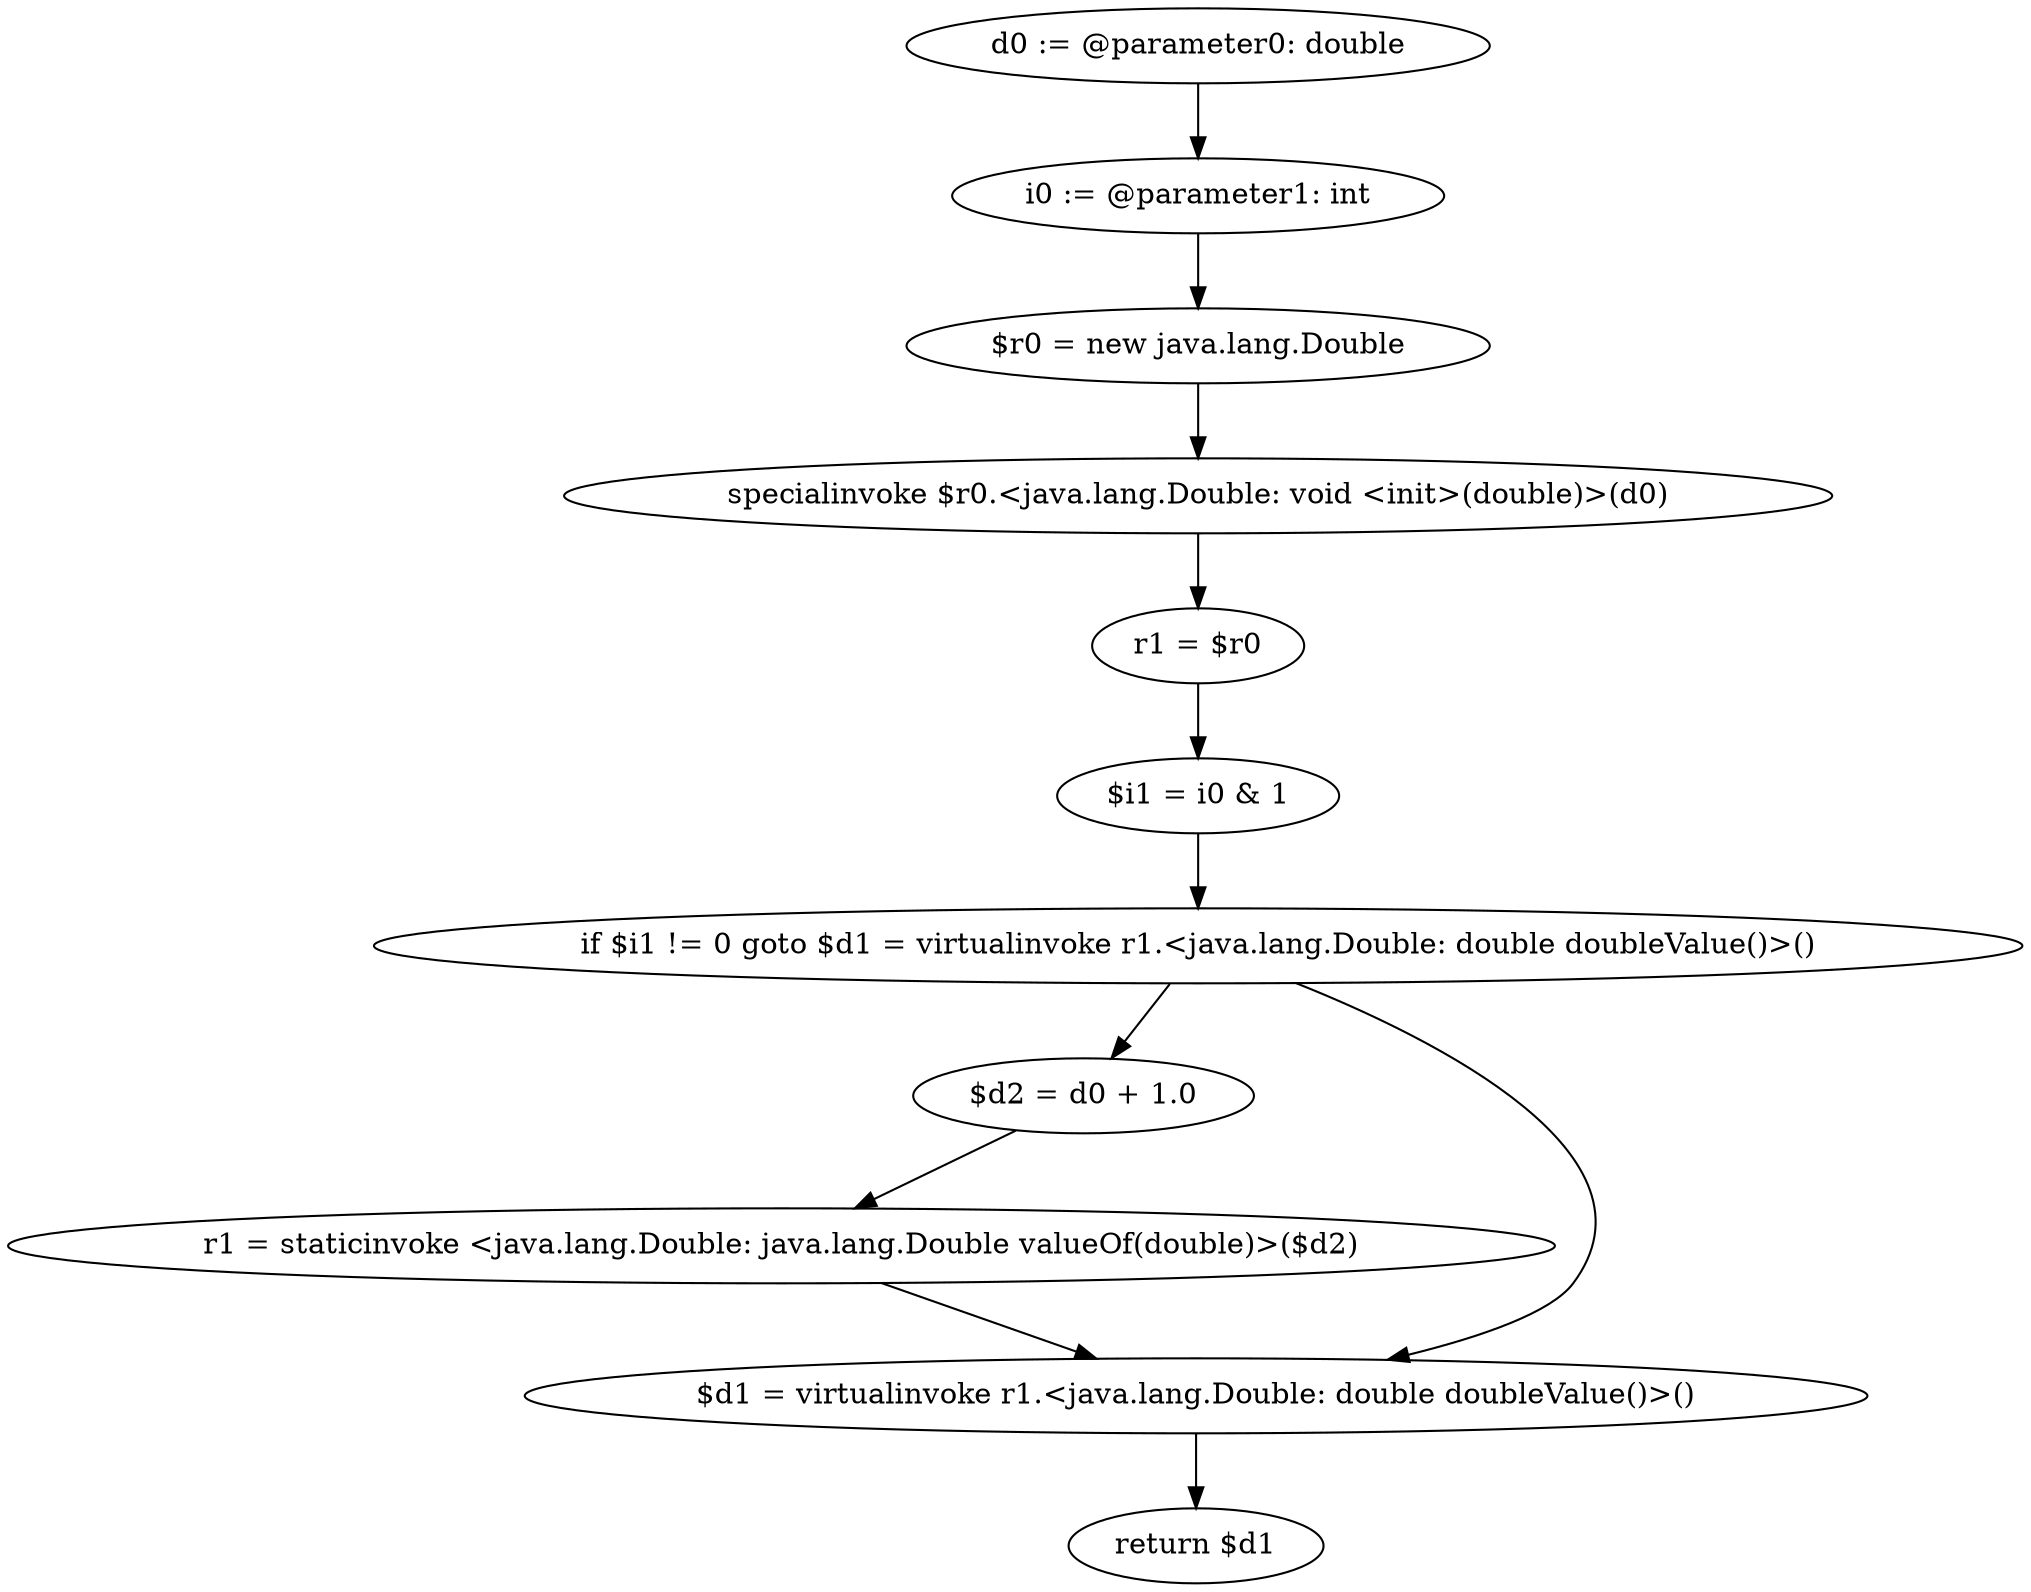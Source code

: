 digraph "unitGraph" {
    "d0 := @parameter0: double"
    "i0 := @parameter1: int"
    "$r0 = new java.lang.Double"
    "specialinvoke $r0.<java.lang.Double: void <init>(double)>(d0)"
    "r1 = $r0"
    "$i1 = i0 & 1"
    "if $i1 != 0 goto $d1 = virtualinvoke r1.<java.lang.Double: double doubleValue()>()"
    "$d2 = d0 + 1.0"
    "r1 = staticinvoke <java.lang.Double: java.lang.Double valueOf(double)>($d2)"
    "$d1 = virtualinvoke r1.<java.lang.Double: double doubleValue()>()"
    "return $d1"
    "d0 := @parameter0: double"->"i0 := @parameter1: int";
    "i0 := @parameter1: int"->"$r0 = new java.lang.Double";
    "$r0 = new java.lang.Double"->"specialinvoke $r0.<java.lang.Double: void <init>(double)>(d0)";
    "specialinvoke $r0.<java.lang.Double: void <init>(double)>(d0)"->"r1 = $r0";
    "r1 = $r0"->"$i1 = i0 & 1";
    "$i1 = i0 & 1"->"if $i1 != 0 goto $d1 = virtualinvoke r1.<java.lang.Double: double doubleValue()>()";
    "if $i1 != 0 goto $d1 = virtualinvoke r1.<java.lang.Double: double doubleValue()>()"->"$d2 = d0 + 1.0";
    "if $i1 != 0 goto $d1 = virtualinvoke r1.<java.lang.Double: double doubleValue()>()"->"$d1 = virtualinvoke r1.<java.lang.Double: double doubleValue()>()";
    "$d2 = d0 + 1.0"->"r1 = staticinvoke <java.lang.Double: java.lang.Double valueOf(double)>($d2)";
    "r1 = staticinvoke <java.lang.Double: java.lang.Double valueOf(double)>($d2)"->"$d1 = virtualinvoke r1.<java.lang.Double: double doubleValue()>()";
    "$d1 = virtualinvoke r1.<java.lang.Double: double doubleValue()>()"->"return $d1";
}
